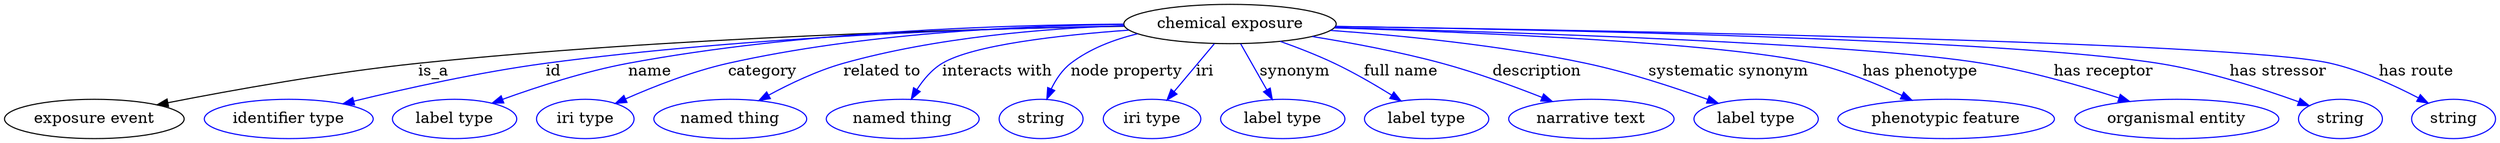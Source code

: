 digraph {
	graph [bb="0,0,1826.6,122"];
	node [label="\N"];
	"chemical exposure"	[height=0.5,
		label="chemical exposure",
		pos="900.39,104",
		width=2.1155];
	"exposure event"	[height=0.5,
		pos="63.392,18",
		width=1.7609];
	"chemical exposure" -> "exposure event"	[label=is_a,
		lp="324.67,61",
		pos="e,109.96,30.307 825.01,101.4 712.95,98.365 495.97,89.98 312.84,68 246.02,59.98 170.29,44.127 119.98,32.62"];
	id	[color=blue,
		height=0.5,
		label="identifier type",
		pos="204.39,18",
		width=1.652];
	"chemical exposure" -> id	[color=blue,
		label=id,
		lp="411.84,61",
		pos="e,245.19,31.125 824.92,101.53 727.5,98.758 552.98,90.782 405.5,68 353.61,59.984 295.44,45.155 255.06,33.902",
		style=solid];
	name	[color=blue,
		height=0.5,
		label="label type",
		pos="326.39,18",
		width=1.2425];
	"chemical exposure" -> name	[color=blue,
		label=name,
		lp="482.55,61",
		pos="e,355.68,31.667 824.41,102.68 737.23,100.98 590.4,94.013 467.07,68 431.65,60.527 392.9,46.574 365.05,35.463",
		style=solid];
	category	[color=blue,
		height=0.5,
		label="iri type",
		pos="424.39,18",
		width=0.9834];
	"chemical exposure" -> category	[color=blue,
		label=category,
		lp="564.49,61",
		pos="e,448.05,31.533 824.4,102.27 750.71,100.01 636.26,92.383 540.2,68 511.13,60.622 479.91,47.052 457.22,36.06",
		style=solid];
	"related to"	[color=blue,
		height=0.5,
		label="named thing",
		pos="531.39,18",
		width=1.5019];
	"chemical exposure" -> "related to"	[color=blue,
		label="related to",
		lp="650.63,61",
		pos="e,554.7,34.396 825.2,100.78 768.69,97.378 690,88.91 623.92,68 602.67,61.275 580.55,49.75 563.26,39.566",
		style=solid];
	"interacts with"	[color=blue,
		height=0.5,
		label="named thing",
		pos="657.39,18",
		width=1.5019];
	"chemical exposure" -> "interacts with"	[color=blue,
		label="interacts with",
		lp="734.3,61",
		pos="e,666.11,35.765 830.93,96.537 780.75,90.87 718.03,81.424 695.58,68 686,62.27 677.93,53.164 671.7,44.348",
		style=solid];
	"node property"	[color=blue,
		height=0.5,
		label=string,
		pos="759.39,18",
		width=0.8403];
	"chemical exposure" -> "node property"	[color=blue,
		label="node property",
		lp="826.46,61",
		pos="e,765.18,35.711 839.62,93.153 821.37,87.957 802.24,80.042 787.25,68 779.71,61.943 773.84,53.262 769.48,44.884",
		style=solid];
	iri	[color=blue,
		height=0.5,
		label="iri type",
		pos="843.39,18",
		width=0.9834];
	"chemical exposure" -> iri	[color=blue,
		label=iri,
		lp="881.61,61",
		pos="e,854.52,35.402 888.86,86.001 880.64,73.889 869.46,57.415 860.24,43.834",
		style=solid];
	synonym	[color=blue,
		height=0.5,
		label="label type",
		pos="941.39,18",
		width=1.2425];
	"chemical exposure" -> synonym	[color=blue,
		label=synonym,
		lp="949.06,61",
		pos="e,933.11,35.973 908.69,86.001 914.41,74.274 922.13,58.458 928.63,45.138",
		style=solid];
	"full name"	[color=blue,
		height=0.5,
		label="label type",
		pos="1048.4,18",
		width=1.2425];
	"chemical exposure" -> "full name"	[color=blue,
		label="full name",
		lp="1027,61",
		pos="e,1028.8,34.194 937.21,88.183 950.46,82.409 965.35,75.4 978.39,68 992.86,59.789 1008.1,49.371 1020.6,40.254",
		style=solid];
	description	[color=blue,
		height=0.5,
		label="narrative text",
		pos="1168.4,18",
		width=1.5834];
	"chemical exposure" -> description	[color=blue,
		label=description,
		lp="1123.5,61",
		pos="e,1139.3,33.716 959.66,92.646 989.37,86.738 1025.7,78.419 1057.4,68 1082.2,59.844 1109,48.092 1130.1,38.141",
		style=solid];
	"systematic synonym"	[color=blue,
		height=0.5,
		label="label type",
		pos="1288.4,18",
		width=1.2425];
	"chemical exposure" -> "systematic synonym"	[color=blue,
		label="systematic synonym",
		lp="1259.4,61",
		pos="e,1259.8,31.911 971.85,97.667 1024.1,92.718 1096.4,83.678 1158.4,68 1190.2,59.953 1225,46.611 1250.5,35.88",
		style=solid];
	"has phenotype"	[color=blue,
		height=0.5,
		label="phenotypic feature",
		pos="1427.4,18",
		width=2.1155];
	"chemical exposure" -> "has phenotype"	[color=blue,
		label="has phenotype",
		lp="1400.6,61",
		pos="e,1399.8,34.884 974.76,99.891 1077.4,95.069 1257.1,84.577 1320.4,68 1344.8,61.606 1370.5,49.984 1390.7,39.664",
		style=solid];
	"has receptor"	[color=blue,
		height=0.5,
		label="organismal entity",
		pos="1593.4,18",
		width=1.9888];
	"chemical exposure" -> "has receptor"	[color=blue,
		label="has receptor",
		lp="1533.4,61",
		pos="e,1557.6,33.604 975.14,100.53 1102.6,95.934 1356.7,84.954 1444.4,68 1480.1,61.103 1519,48.086 1548.2,37.202",
		style=solid];
	"has stressor"	[color=blue,
		height=0.5,
		label=string,
		pos="1713.4,18",
		width=0.8403];
	"chemical exposure" -> "has stressor"	[color=blue,
		label="has stressor",
		lp="1655.9,61",
		pos="e,1689.9,29.66 976.01,101.42 1126.6,97.897 1459.1,88.053 1571.4,68 1610,61.112 1652.2,45.425 1680.5,33.643",
		style=solid];
	"has route"	[color=blue,
		height=0.5,
		label=string,
		pos="1796.4,18",
		width=0.8403];
	"chemical exposure" -> "has route"	[color=blue,
		label="has route",
		lp="1755.9,61",
		pos="e,1776.2,31.495 976.72,103.44 1148,103.82 1558.4,101.12 1692.4,68 1719.1,61.399 1747.2,47.694 1767.5,36.452",
		style=solid];
}
